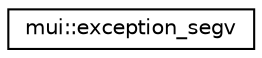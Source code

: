 digraph "Graphical Class Hierarchy"
{
 // LATEX_PDF_SIZE
  edge [fontname="Helvetica",fontsize="10",labelfontname="Helvetica",labelfontsize="10"];
  node [fontname="Helvetica",fontsize="10",shape=record];
  rankdir="LR";
  Node0 [label="mui::exception_segv",height=0.2,width=0.4,color="black", fillcolor="white", style="filled",URL="$structmui_1_1exception__segv.html",tooltip=" "];
}
